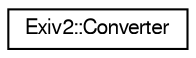 digraph "Graphical Class Hierarchy"
{
  edge [fontname="FreeSans",fontsize="10",labelfontname="FreeSans",labelfontsize="10"];
  node [fontname="FreeSans",fontsize="10",shape=record];
  rankdir="LR";
  Node1 [label="Exiv2::Converter",height=0.2,width=0.4,color="black", fillcolor="white", style="filled",URL="$classExiv2_1_1Converter.html",tooltip="Metadata conversions. "];
}

